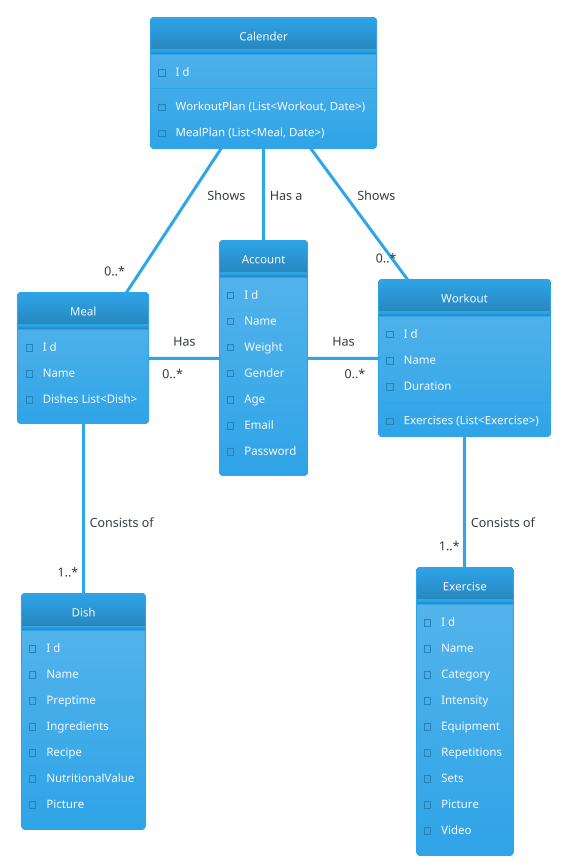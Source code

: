 @startuml Domain Model
!theme cerulean
hide circle
' hide members

class Calender {
    - I d
    - WorkoutPlan (List<Workout, Date>)
    - MealPlan (List<Meal, Date>)
}

class Account {
    - I d
    - Name
    - Weight
    - Gender
    - Age
    - Email 
    - Password
}

Class Workout {
    - I d
    - Name 
    - Duration
    - Exercises (List<Exercise>)
}

class Exercise {
    - I d
    - Name
    - Category
    - Intensity
    - Equipment
    - Repetitions
    - Sets
    - Picture
    - Video
}

class Meal {
    - I d
    - Name
    - Dishes List<Dish>
}

class Dish {
    - I d
    - Name
    - Preptime
    - Ingredients
    - Recipe
    - NutritionalValue
    - Picture
}

Account  -l- "0..*" Meal : Has 
Account  -u- Calender : Has a
Account  -r-  "0..*"Workout : Has 

Meal -d- "1..*" Dish : Consists of 
Workout -d- "1..*" Exercise : Consists of

Calender -- "0..*" Workout : Shows
Calender -- "0..*" Meal : Shows

@enduml